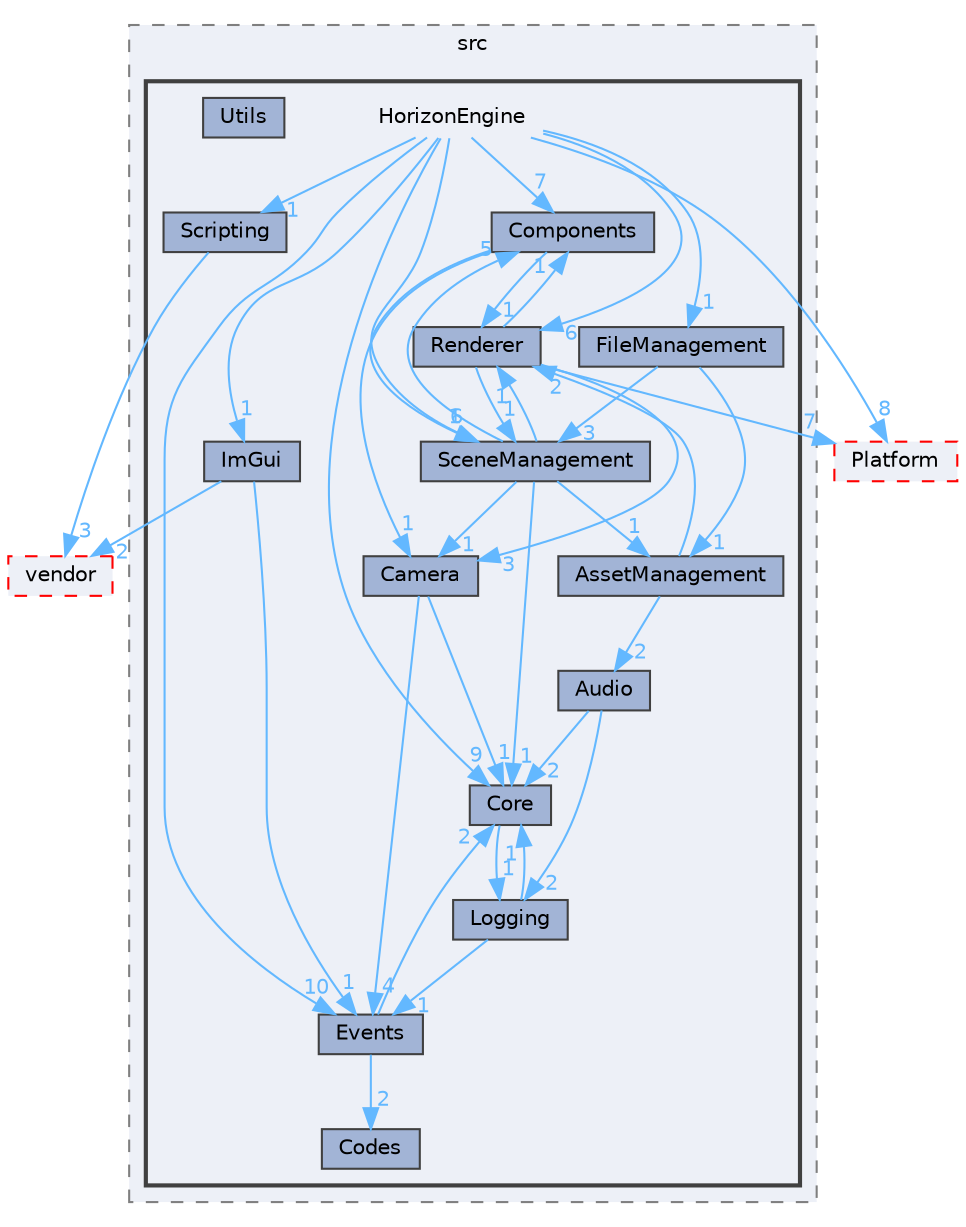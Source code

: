 digraph "C:/shortPath/28_11_HGE/HorizonEngine2D/HorizonEngine/src/HorizonEngine"
{
 // LATEX_PDF_SIZE
  bgcolor="transparent";
  edge [fontname=Helvetica,fontsize=10,labelfontname=Helvetica,labelfontsize=10];
  node [fontname=Helvetica,fontsize=10,shape=box,height=0.2,width=0.4];
  compound=true
  subgraph clusterdir_07f21f2928898664b83e945f6752cc65 {
    graph [ bgcolor="#edf0f7", pencolor="grey50", label="src", fontname=Helvetica,fontsize=10 style="filled,dashed", URL="dir_07f21f2928898664b83e945f6752cc65.html",tooltip=""]
  subgraph clusterdir_7d00ba20b32cebfbf7d38294c84d3a1f {
    graph [ bgcolor="#edf0f7", pencolor="grey25", label="", fontname=Helvetica,fontsize=10 style="filled,bold", URL="dir_7d00ba20b32cebfbf7d38294c84d3a1f.html",tooltip=""]
    dir_7d00ba20b32cebfbf7d38294c84d3a1f [shape=plaintext, label="HorizonEngine"];
  dir_79367ee3aef4cefbdb6d6a9a1ea71125 [label="AssetManagement", fillcolor="#a2b4d6", color="grey25", style="filled", URL="dir_79367ee3aef4cefbdb6d6a9a1ea71125.html",tooltip=""];
  dir_d315ce23a1237dea1af2f08de2c11eea [label="Audio", fillcolor="#a2b4d6", color="grey25", style="filled", URL="dir_d315ce23a1237dea1af2f08de2c11eea.html",tooltip=""];
  dir_3d0c5a33762b2c266d3661ed4c5c2414 [label="Camera", fillcolor="#a2b4d6", color="grey25", style="filled", URL="dir_3d0c5a33762b2c266d3661ed4c5c2414.html",tooltip=""];
  dir_1780c61adbecc4757c7707ed8ec67656 [label="Codes", fillcolor="#a2b4d6", color="grey25", style="filled", URL="dir_1780c61adbecc4757c7707ed8ec67656.html",tooltip=""];
  dir_3d4bc169fe545dc5235cde99f917b8b4 [label="Components", fillcolor="#a2b4d6", color="grey25", style="filled", URL="dir_3d4bc169fe545dc5235cde99f917b8b4.html",tooltip=""];
  dir_10a0afe1459b063abc75d67da4ad5a11 [label="Core", fillcolor="#a2b4d6", color="grey25", style="filled", URL="dir_10a0afe1459b063abc75d67da4ad5a11.html",tooltip=""];
  dir_2aa0f8e194124a761998454645434c09 [label="Events", fillcolor="#a2b4d6", color="grey25", style="filled", URL="dir_2aa0f8e194124a761998454645434c09.html",tooltip=""];
  dir_dfa404669263bf1121b743b16284b41d [label="FileManagement", fillcolor="#a2b4d6", color="grey25", style="filled", URL="dir_dfa404669263bf1121b743b16284b41d.html",tooltip=""];
  dir_13f6695e5fce159149e065159d1992c0 [label="ImGui", fillcolor="#a2b4d6", color="grey25", style="filled", URL="dir_13f6695e5fce159149e065159d1992c0.html",tooltip=""];
  dir_4bf33c3742d7a256456c5ffad319385c [label="Logging", fillcolor="#a2b4d6", color="grey25", style="filled", URL="dir_4bf33c3742d7a256456c5ffad319385c.html",tooltip=""];
  dir_3a02832c1578e2cb70132c3ecf80e24c [label="Renderer", fillcolor="#a2b4d6", color="grey25", style="filled", URL="dir_3a02832c1578e2cb70132c3ecf80e24c.html",tooltip=""];
  dir_1b8f4ff0b0cedc291f3d23aff835db40 [label="SceneManagement", fillcolor="#a2b4d6", color="grey25", style="filled", URL="dir_1b8f4ff0b0cedc291f3d23aff835db40.html",tooltip=""];
  dir_1fe5d8cf08d150af0a9850316047a265 [label="Scripting", fillcolor="#a2b4d6", color="grey25", style="filled", URL="dir_1fe5d8cf08d150af0a9850316047a265.html",tooltip=""];
  dir_39493a0388fb96366d6e571acc4f8213 [label="Utils", fillcolor="#a2b4d6", color="grey25", style="filled", URL="dir_39493a0388fb96366d6e571acc4f8213.html",tooltip=""];
  }
  }
  dir_4831f1374ce4126d1c308ba698bcaf15 [label="Platform", fillcolor="#edf0f7", color="red", style="filled,dashed", URL="dir_4831f1374ce4126d1c308ba698bcaf15.html",tooltip=""];
  dir_f43a3dfde1b62eae6c373e47e837b703 [label="vendor", fillcolor="#edf0f7", color="red", style="filled,dashed", URL="dir_f43a3dfde1b62eae6c373e47e837b703.html",tooltip=""];
  dir_7d00ba20b32cebfbf7d38294c84d3a1f->dir_10a0afe1459b063abc75d67da4ad5a11 [headlabel="9", labeldistance=1.5 headhref="dir_000012_000007.html" color="steelblue1" fontcolor="steelblue1"];
  dir_7d00ba20b32cebfbf7d38294c84d3a1f->dir_13f6695e5fce159149e065159d1992c0 [headlabel="1", labeldistance=1.5 headhref="dir_000012_000015.html" color="steelblue1" fontcolor="steelblue1"];
  dir_7d00ba20b32cebfbf7d38294c84d3a1f->dir_1b8f4ff0b0cedc291f3d23aff835db40 [headlabel="6", labeldistance=1.5 headhref="dir_000012_000029.html" color="steelblue1" fontcolor="steelblue1"];
  dir_7d00ba20b32cebfbf7d38294c84d3a1f->dir_1fe5d8cf08d150af0a9850316047a265 [headlabel="1", labeldistance=1.5 headhref="dir_000012_000031.html" color="steelblue1" fontcolor="steelblue1"];
  dir_7d00ba20b32cebfbf7d38294c84d3a1f->dir_2aa0f8e194124a761998454645434c09 [headlabel="10", labeldistance=1.5 headhref="dir_000012_000008.html" color="steelblue1" fontcolor="steelblue1"];
  dir_7d00ba20b32cebfbf7d38294c84d3a1f->dir_3a02832c1578e2cb70132c3ecf80e24c [headlabel="6", labeldistance=1.5 headhref="dir_000012_000028.html" color="steelblue1" fontcolor="steelblue1"];
  dir_7d00ba20b32cebfbf7d38294c84d3a1f->dir_3d4bc169fe545dc5235cde99f917b8b4 [headlabel="7", labeldistance=1.5 headhref="dir_000012_000005.html" color="steelblue1" fontcolor="steelblue1"];
  dir_7d00ba20b32cebfbf7d38294c84d3a1f->dir_4831f1374ce4126d1c308ba698bcaf15 [headlabel="8", labeldistance=1.5 headhref="dir_000012_000027.html" color="steelblue1" fontcolor="steelblue1"];
  dir_7d00ba20b32cebfbf7d38294c84d3a1f->dir_dfa404669263bf1121b743b16284b41d [headlabel="1", labeldistance=1.5 headhref="dir_000012_000009.html" color="steelblue1" fontcolor="steelblue1"];
  dir_79367ee3aef4cefbdb6d6a9a1ea71125->dir_3a02832c1578e2cb70132c3ecf80e24c [headlabel="2", labeldistance=1.5 headhref="dir_000001_000028.html" color="steelblue1" fontcolor="steelblue1"];
  dir_79367ee3aef4cefbdb6d6a9a1ea71125->dir_d315ce23a1237dea1af2f08de2c11eea [headlabel="2", labeldistance=1.5 headhref="dir_000001_000002.html" color="steelblue1" fontcolor="steelblue1"];
  dir_d315ce23a1237dea1af2f08de2c11eea->dir_10a0afe1459b063abc75d67da4ad5a11 [headlabel="2", labeldistance=1.5 headhref="dir_000002_000007.html" color="steelblue1" fontcolor="steelblue1"];
  dir_d315ce23a1237dea1af2f08de2c11eea->dir_4bf33c3742d7a256456c5ffad319385c [headlabel="2", labeldistance=1.5 headhref="dir_000002_000021.html" color="steelblue1" fontcolor="steelblue1"];
  dir_3d0c5a33762b2c266d3661ed4c5c2414->dir_10a0afe1459b063abc75d67da4ad5a11 [headlabel="1", labeldistance=1.5 headhref="dir_000003_000007.html" color="steelblue1" fontcolor="steelblue1"];
  dir_3d0c5a33762b2c266d3661ed4c5c2414->dir_2aa0f8e194124a761998454645434c09 [headlabel="4", labeldistance=1.5 headhref="dir_000003_000008.html" color="steelblue1" fontcolor="steelblue1"];
  dir_3d4bc169fe545dc5235cde99f917b8b4->dir_1b8f4ff0b0cedc291f3d23aff835db40 [headlabel="1", labeldistance=1.5 headhref="dir_000005_000029.html" color="steelblue1" fontcolor="steelblue1"];
  dir_3d4bc169fe545dc5235cde99f917b8b4->dir_3a02832c1578e2cb70132c3ecf80e24c [headlabel="1", labeldistance=1.5 headhref="dir_000005_000028.html" color="steelblue1" fontcolor="steelblue1"];
  dir_3d4bc169fe545dc5235cde99f917b8b4->dir_3d0c5a33762b2c266d3661ed4c5c2414 [headlabel="1", labeldistance=1.5 headhref="dir_000005_000003.html" color="steelblue1" fontcolor="steelblue1"];
  dir_10a0afe1459b063abc75d67da4ad5a11->dir_4bf33c3742d7a256456c5ffad319385c [headlabel="1", labeldistance=1.5 headhref="dir_000007_000021.html" color="steelblue1" fontcolor="steelblue1"];
  dir_2aa0f8e194124a761998454645434c09->dir_10a0afe1459b063abc75d67da4ad5a11 [headlabel="2", labeldistance=1.5 headhref="dir_000008_000007.html" color="steelblue1" fontcolor="steelblue1"];
  dir_2aa0f8e194124a761998454645434c09->dir_1780c61adbecc4757c7707ed8ec67656 [headlabel="2", labeldistance=1.5 headhref="dir_000008_000004.html" color="steelblue1" fontcolor="steelblue1"];
  dir_dfa404669263bf1121b743b16284b41d->dir_1b8f4ff0b0cedc291f3d23aff835db40 [headlabel="3", labeldistance=1.5 headhref="dir_000009_000029.html" color="steelblue1" fontcolor="steelblue1"];
  dir_dfa404669263bf1121b743b16284b41d->dir_79367ee3aef4cefbdb6d6a9a1ea71125 [headlabel="1", labeldistance=1.5 headhref="dir_000009_000001.html" color="steelblue1" fontcolor="steelblue1"];
  dir_13f6695e5fce159149e065159d1992c0->dir_2aa0f8e194124a761998454645434c09 [headlabel="1", labeldistance=1.5 headhref="dir_000015_000008.html" color="steelblue1" fontcolor="steelblue1"];
  dir_13f6695e5fce159149e065159d1992c0->dir_f43a3dfde1b62eae6c373e47e837b703 [headlabel="2", labeldistance=1.5 headhref="dir_000015_000041.html" color="steelblue1" fontcolor="steelblue1"];
  dir_4bf33c3742d7a256456c5ffad319385c->dir_10a0afe1459b063abc75d67da4ad5a11 [headlabel="1", labeldistance=1.5 headhref="dir_000021_000007.html" color="steelblue1" fontcolor="steelblue1"];
  dir_4bf33c3742d7a256456c5ffad319385c->dir_2aa0f8e194124a761998454645434c09 [headlabel="1", labeldistance=1.5 headhref="dir_000021_000008.html" color="steelblue1" fontcolor="steelblue1"];
  dir_3a02832c1578e2cb70132c3ecf80e24c->dir_1b8f4ff0b0cedc291f3d23aff835db40 [headlabel="1", labeldistance=1.5 headhref="dir_000028_000029.html" color="steelblue1" fontcolor="steelblue1"];
  dir_3a02832c1578e2cb70132c3ecf80e24c->dir_3d0c5a33762b2c266d3661ed4c5c2414 [headlabel="3", labeldistance=1.5 headhref="dir_000028_000003.html" color="steelblue1" fontcolor="steelblue1"];
  dir_3a02832c1578e2cb70132c3ecf80e24c->dir_3d4bc169fe545dc5235cde99f917b8b4 [headlabel="1", labeldistance=1.5 headhref="dir_000028_000005.html" color="steelblue1" fontcolor="steelblue1"];
  dir_3a02832c1578e2cb70132c3ecf80e24c->dir_4831f1374ce4126d1c308ba698bcaf15 [headlabel="7", labeldistance=1.5 headhref="dir_000028_000027.html" color="steelblue1" fontcolor="steelblue1"];
  dir_1b8f4ff0b0cedc291f3d23aff835db40->dir_10a0afe1459b063abc75d67da4ad5a11 [headlabel="1", labeldistance=1.5 headhref="dir_000029_000007.html" color="steelblue1" fontcolor="steelblue1"];
  dir_1b8f4ff0b0cedc291f3d23aff835db40->dir_3a02832c1578e2cb70132c3ecf80e24c [headlabel="1", labeldistance=1.5 headhref="dir_000029_000028.html" color="steelblue1" fontcolor="steelblue1"];
  dir_1b8f4ff0b0cedc291f3d23aff835db40->dir_3d0c5a33762b2c266d3661ed4c5c2414 [headlabel="1", labeldistance=1.5 headhref="dir_000029_000003.html" color="steelblue1" fontcolor="steelblue1"];
  dir_1b8f4ff0b0cedc291f3d23aff835db40->dir_3d4bc169fe545dc5235cde99f917b8b4 [headlabel="5", labeldistance=1.5 headhref="dir_000029_000005.html" color="steelblue1" fontcolor="steelblue1"];
  dir_1b8f4ff0b0cedc291f3d23aff835db40->dir_79367ee3aef4cefbdb6d6a9a1ea71125 [headlabel="1", labeldistance=1.5 headhref="dir_000029_000001.html" color="steelblue1" fontcolor="steelblue1"];
  dir_1fe5d8cf08d150af0a9850316047a265->dir_f43a3dfde1b62eae6c373e47e837b703 [headlabel="3", labeldistance=1.5 headhref="dir_000031_000041.html" color="steelblue1" fontcolor="steelblue1"];
}
